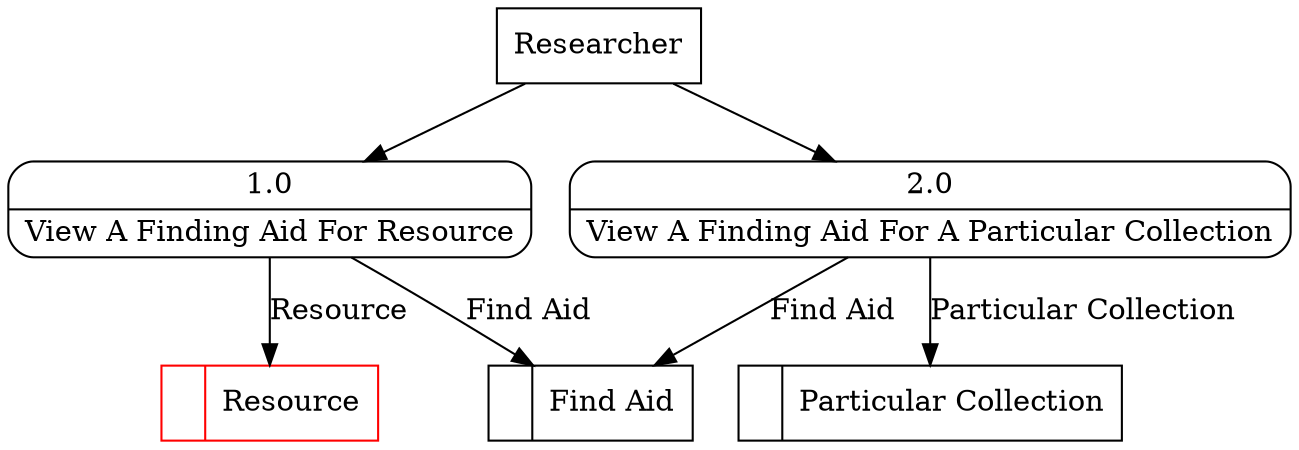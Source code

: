 digraph dfd2{ 
node[shape=record]
200 [label="<f0>  |<f1> Find Aid " ];
201 [label="<f0>  |<f1> Particular Collection " ];
202 [label="<f0>  |<f1> Resource " color=red];
203 [label="Researcher" shape=box];
204 [label="{<f0> 1.0|<f1> View A Finding Aid For Resource }" shape=Mrecord];
205 [label="{<f0> 2.0|<f1> View A Finding Aid For A Particular Collection }" shape=Mrecord];
203 -> 204
203 -> 205
204 -> 202 [label="Resource"]
204 -> 200 [label="Find Aid"]
205 -> 200 [label="Find Aid"]
205 -> 201 [label="Particular Collection"]
}